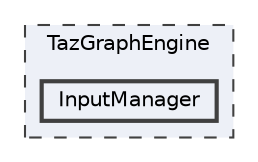 digraph "/mnt/c/Users/lefte/Mujin/MastersThesis/Taz/TazGraph/TazGraphEngine/InputManager"
{
 // LATEX_PDF_SIZE
  bgcolor="transparent";
  edge [fontname=Helvetica,fontsize=10,labelfontname=Helvetica,labelfontsize=10];
  node [fontname=Helvetica,fontsize=10,shape=box,height=0.2,width=0.4];
  compound=true
  subgraph clusterdir_b651ad071ea0015b9e78c24c646b3ca0 {
    graph [ bgcolor="#edf0f7", pencolor="grey25", label="TazGraphEngine", fontname=Helvetica,fontsize=10 style="filled,dashed", URL="dir_b651ad071ea0015b9e78c24c646b3ca0.html",tooltip=""]
  dir_af91f0df847828113d7f4a0002178c56 [label="InputManager", fillcolor="#edf0f7", color="grey25", style="filled,bold", URL="dir_af91f0df847828113d7f4a0002178c56.html",tooltip=""];
  }
}
